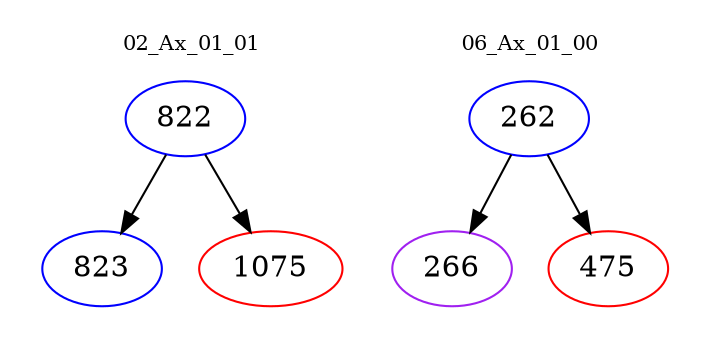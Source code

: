digraph{
subgraph cluster_0 {
color = white
label = "02_Ax_01_01";
fontsize=10;
T0_822 [label="822", color="blue"]
T0_822 -> T0_823 [color="black"]
T0_823 [label="823", color="blue"]
T0_822 -> T0_1075 [color="black"]
T0_1075 [label="1075", color="red"]
}
subgraph cluster_1 {
color = white
label = "06_Ax_01_00";
fontsize=10;
T1_262 [label="262", color="blue"]
T1_262 -> T1_266 [color="black"]
T1_266 [label="266", color="purple"]
T1_262 -> T1_475 [color="black"]
T1_475 [label="475", color="red"]
}
}
